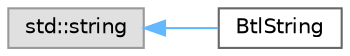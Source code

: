 digraph "类继承关系图"
{
 // LATEX_PDF_SIZE
  bgcolor="transparent";
  edge [fontname=Helvetica,fontsize=10,labelfontname=Helvetica,labelfontsize=10];
  node [fontname=Helvetica,fontsize=10,shape=box,height=0.2,width=0.4];
  rankdir="LR";
  Node0 [id="Node000000",label="std::string",height=0.2,width=0.4,color="grey60", fillcolor="#E0E0E0", style="filled",tooltip=" "];
  Node0 -> Node1 [id="edge6619_Node000000_Node000001",dir="back",color="steelblue1",style="solid",tooltip=" "];
  Node1 [id="Node000001",label="BtlString",height=0.2,width=0.4,color="grey40", fillcolor="white", style="filled",URL="$class_btl_string.html",tooltip=" "];
}
